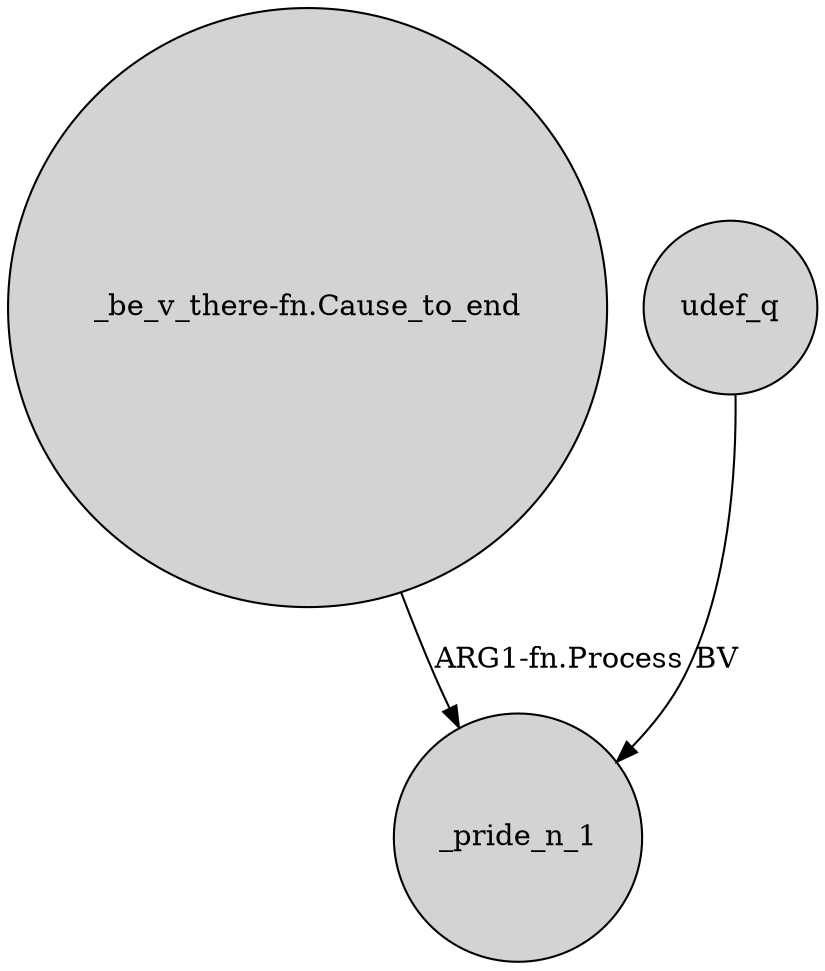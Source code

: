 digraph {
	node [shape=circle style=filled]
	"_be_v_there-fn.Cause_to_end" -> _pride_n_1 [label="ARG1-fn.Process"]
	udef_q -> _pride_n_1 [label=BV]
}
